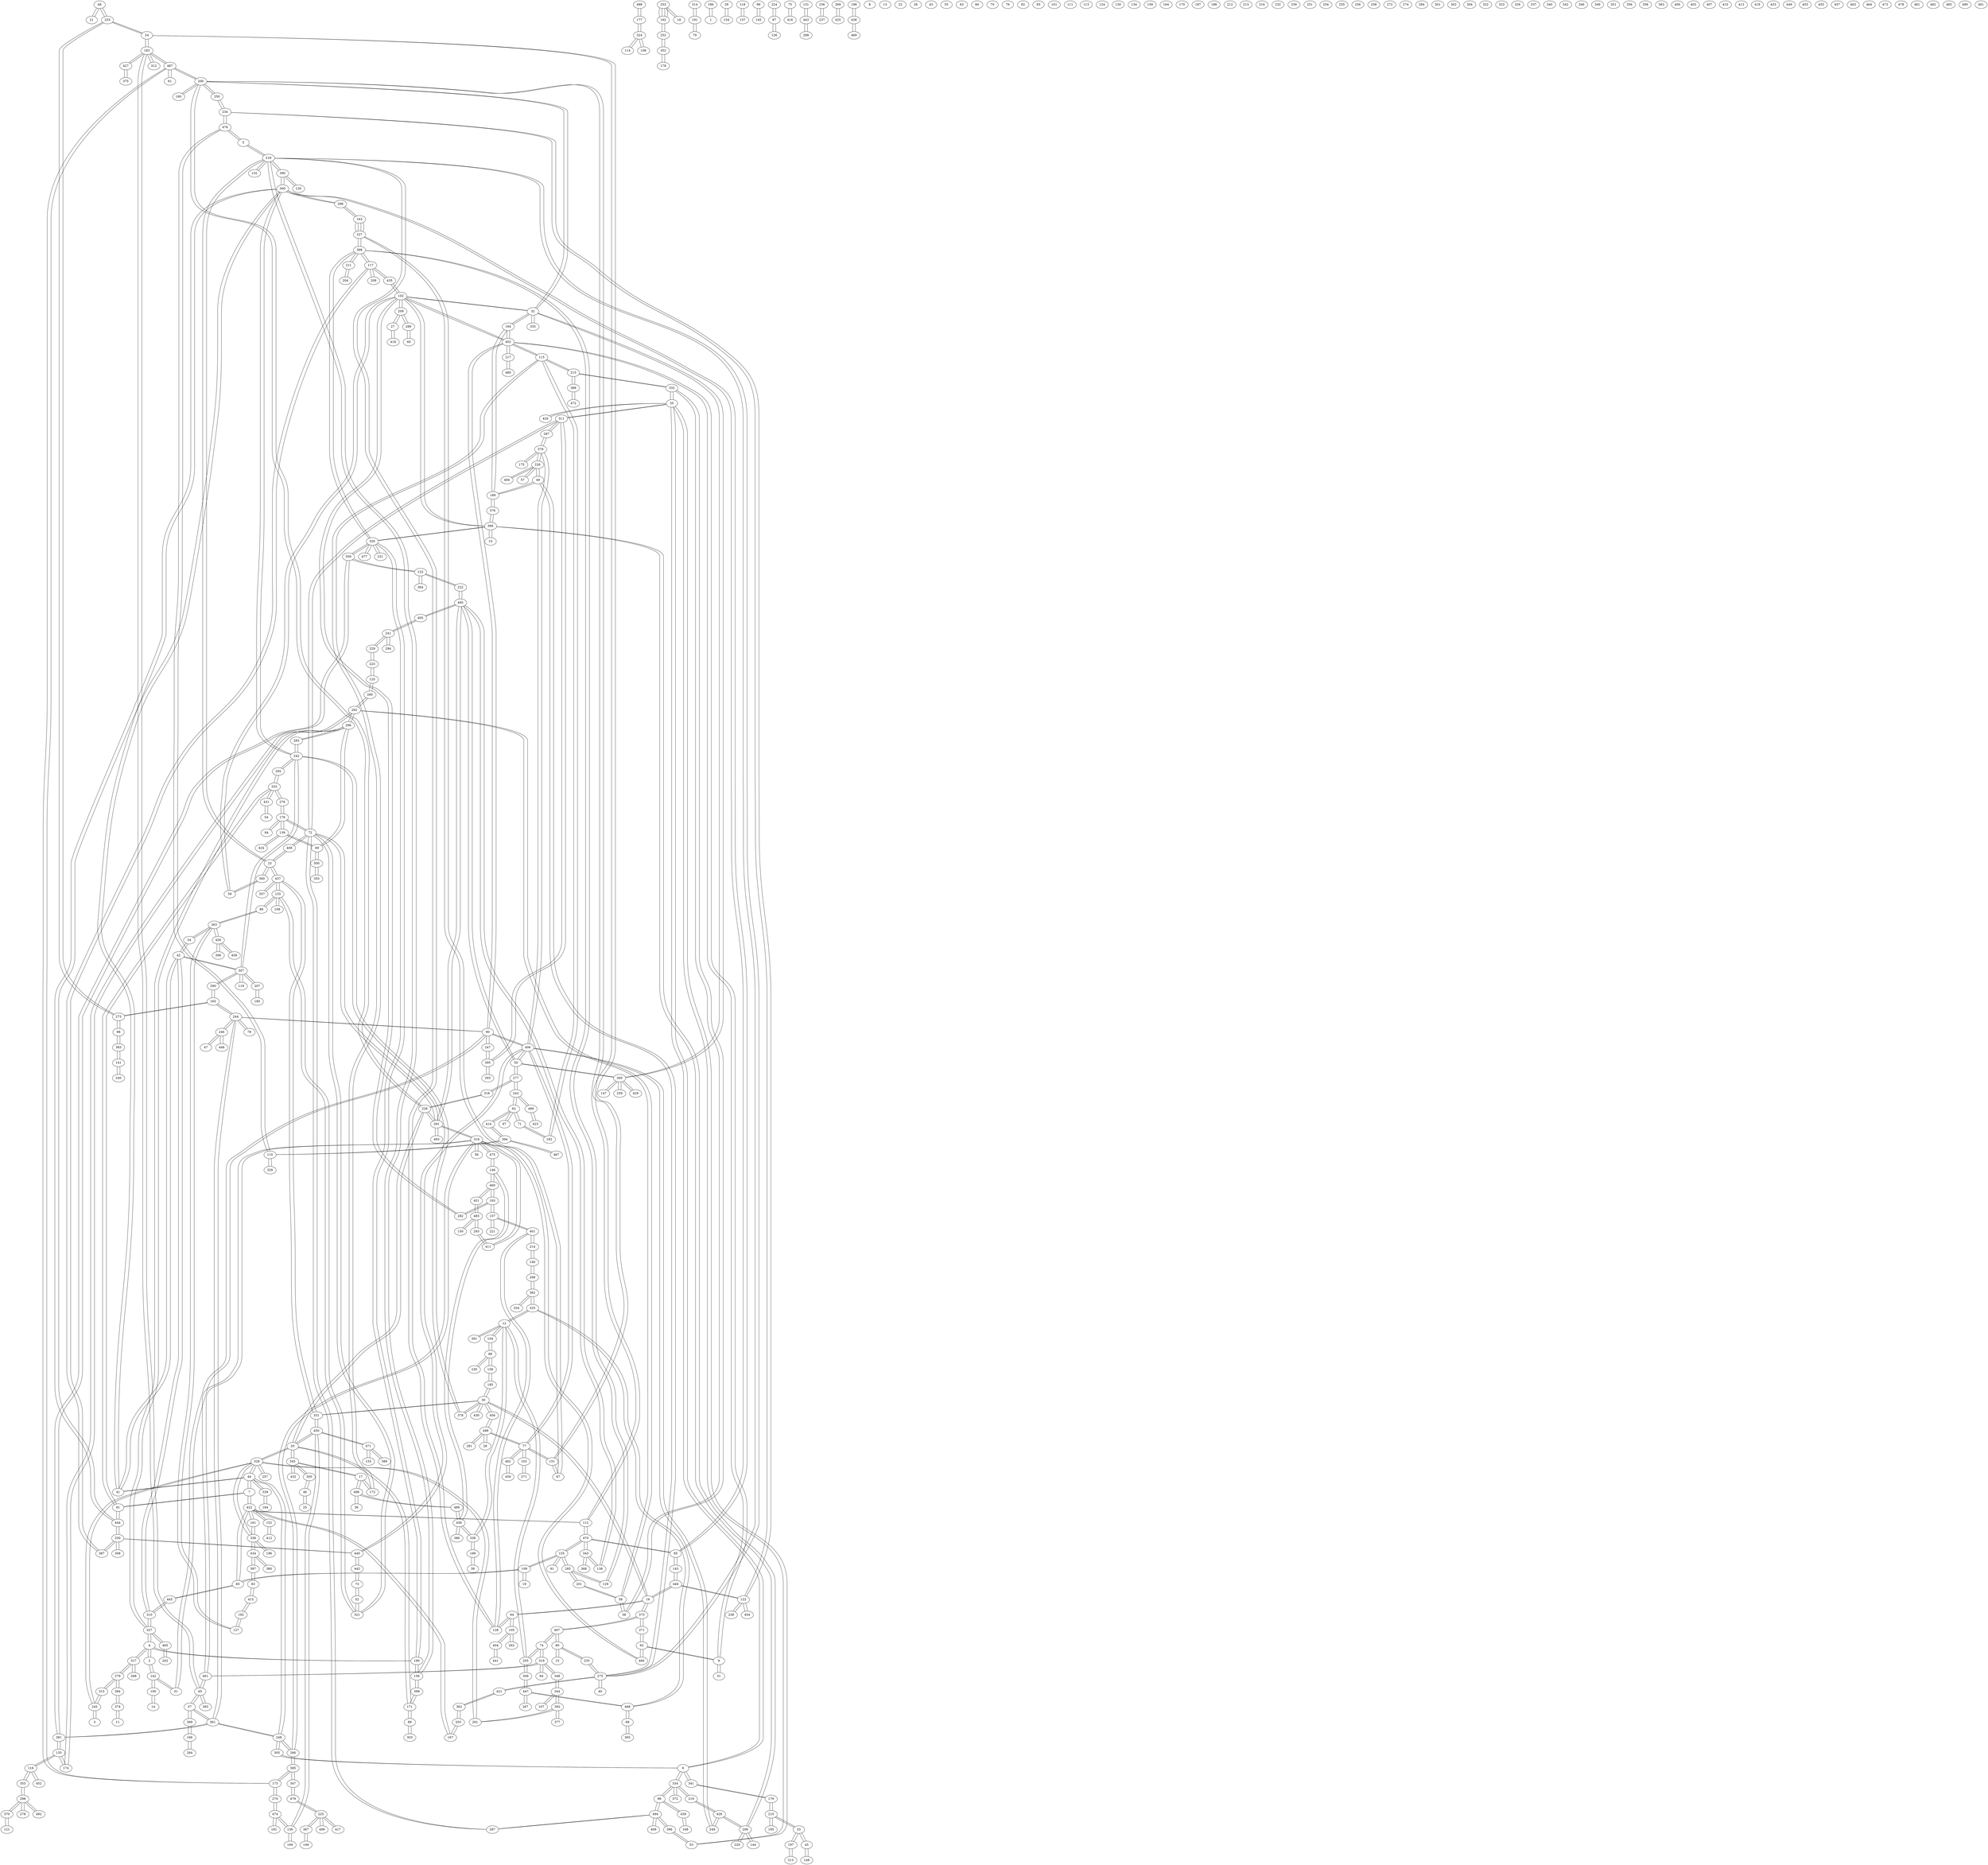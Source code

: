 graph sample {
48 -- 21;
21 -- 48;
390 -- 300;
300 -- 390;
343 -- 470;
470 -- 343;
30 -- 456;
456 -- 30;
242 -- 307;
307 -- 242;
139 -- 176;
176 -- 139;
330 -- 444;
444 -- 330;
165 -- 273;
273 -- 165;
244 -- 78;
78 -- 244;
158 -- 88;
88 -- 158;
200 -- 250;
250 -- 200;
398 -- 117;
117 -- 398;
379 -- 297;
297 -- 379;
317 -- 268;
268 -- 317;
311 -- 72;
72 -- 311;
320 -- 477;
477 -- 320;
122 -- 234;
234 -- 122;
24 -- 183;
183 -- 24;
335 -- 32;
32 -- 335;
215 -- 388;
388 -- 215;
49 -- 189;
189 -- 49;
487 -- 61;
61 -- 487;
406 -- 379;
379 -- 406;
348 -- 319;
319 -- 348;
475 -- 146;
146 -- 475;
141 -- 383;
383 -- 141;
474 -- 181;
181 -- 474;
34 -- 42;
42 -- 34;
37 -- 361;
361 -- 37;
344 -- 392;
392 -- 344;
320 -- 359;
359 -- 320;
387 -- 330;
330 -- 387;
347 -- 479;
479 -- 347;
395 -- 311;
311 -- 395;
209 -- 27;
27 -- 209;
142 -- 51;
51 -- 142;
135 -- 381;
381 -- 135;
487 -- 200;
200 -- 487;
271 -- 103;
103 -- 271;
65 -- 461;
461 -- 65;
115 -- 402;
402 -- 115;
466 -- 92;
92 -- 466;
119 -- 307;
307 -- 119;
429 -- 260;
260 -- 429;
30 -- 185;
185 -- 30;
73 -- 442;
442 -- 73;
262 -- 105;
105 -- 262;
44 -- 339;
339 -- 44;
488 -- 177;
177 -- 488;
53 -- 396;
396 -- 53;
227 -- 163;
163 -- 227;
165 -- 290;
290 -- 165;
20 -- 328;
328 -- 20;
292 -- 296;
296 -- 292;
332 -- 38;
38 -- 332;
91 -- 155;
155 -- 91;
125 -- 223;
223 -- 125;
279 -- 384;
384 -- 279;
241 -- 294;
294 -- 241;
228 -- 318;
318 -- 228;
253 -- 162;
162 -- 253;
317 -- 279;
279 -- 317;
250 -- 234;
234 -- 250;
339 -- 184;
184 -- 339;
115 -- 215;
215 -- 115;
140 -- 214;
214 -- 140;
317 -- 4;
4 -- 317;
201 -- 58;
58 -- 201;
270 -- 173;
173 -- 270;
218 -- 132;
132 -- 218;
370 -- 298;
298 -- 370;
299 -- 382;
382 -- 299;
72 -- 287;
287 -- 72;
171 -- 89;
89 -- 171;
73 -- 52;
52 -- 73;
486 -- 496;
496 -- 486;
398 -- 211;
211 -- 398;
20 -- 345;
345 -- 20;
470 -- 155;
155 -- 470;
468 -- 325;
325 -- 468;
211 -- 204;
204 -- 211;
486 -- 436;
436 -- 486;
105 -- 404;
404 -- 105;
45 -- 148;
148 -- 45;
30 -- 430;
430 -- 30;
16 -- 373;
373 -- 16;
205 -- 12;
12 -- 205;
439 -- 168;
168 -- 439;
210 -- 195;
195 -- 210;
133 -- 437;
437 -- 133;
406 -- 77;
77 -- 406;
423 -- 489;
489 -- 423;
314 -- 191;
191 -- 314;
360 -- 59;
59 -- 360;
316 -- 56;
56 -- 316;
49 -- 275;
275 -- 49;
401 -- 157;
157 -- 401;
143 -- 95;
95 -- 143;
470 -- 95;
95 -- 470;
186 -- 1;
1 -- 186;
300 -- 242;
242 -- 300;
23 -- 360;
360 -- 23;
345 -- 432;
432 -- 345;
163 -- 227;
227 -- 163;
427 -- 375;
375 -- 427;
431 -- 333;
333 -- 431;
367 -- 225;
225 -- 367;
305 -- 6;
6 -- 305;
305 -- 248;
248 -- 305;
379 -- 175;
175 -- 379;
3 -- 245;
245 -- 3;
246 -- 448;
448 -- 246;
103 -- 77;
77 -- 103;
298 -- 492;
492 -- 298;
142 -- 2;
2 -- 142;
451 -- 483;
483 -- 451;
10 -- 366;
366 -- 10;
202 -- 465;
465 -- 202;
273 -- 233;
233 -- 273;
289 -- 60;
60 -- 289;
428 -- 249;
249 -- 428;
328 -- 336;
336 -- 328;
462 -- 459;
459 -- 462;
205 -- 309;
309 -- 205;
17 -- 496;
496 -- 17;
155 -- 285;
285 -- 155;
105 -- 64;
64 -- 105;
173 -- 385;
385 -- 173;
411 -- 316;
316 -- 411;
436 -- 386;
386 -- 436;
169 -- 136;
136 -- 169;
369 -- 37;
37 -- 369;
445 -- 310;
310 -- 445;
397 -- 83;
83 -- 397;
440 -- 406;
406 -- 440;
33 -- 210;
210 -- 33;
67 -- 151;
151 -- 67;
36 -- 496;
496 -- 36;
19 -- 109;
109 -- 19;
46 -- 25;
25 -- 46;
29 -- 154;
154 -- 29;
252 -- 162;
162 -- 252;
275 -- 421;
421 -- 275;
110 -- 394;
394 -- 110;
199 -- 338;
338 -- 199;
129 -- 398;
398 -- 129;
30 -- 378;
378 -- 30;
65 -- 37;
37 -- 65;
135 -- 116;
116 -- 135;
149 -- 367;
367 -- 149;
80 -- 235;
235 -- 80;
316 -- 475;
475 -- 316;
454 -- 122;
122 -- 454;
133 -- 86;
86 -- 133;
207 -- 180;
180 -- 207;
44 -- 41;
41 -- 44;
179 -- 341;
341 -- 179;
112 -- 422;
422 -- 112;
98 -- 383;
383 -- 98;
208 -- 117;
117 -- 208;
287 -- 494;
494 -- 287;
373 -- 371;
371 -- 373;
128 -- 64;
64 -- 128;
123 -- 222;
222 -- 123;
325 -- 12;
12 -- 325;
426 -- 458;
458 -- 426;
476 -- 110;
110 -- 476;
85 -- 422;
422 -- 85;
264 -- 166;
166 -- 264;
387 -- 117;
117 -- 387;
406 -- 249;
249 -- 406;
96 -- 439;
439 -- 96;
12 -- 391;
391 -- 12;
18 -- 253;
253 -- 18;
434 -- 336;
336 -- 434;
327 -- 465;
465 -- 327;
389 -- 471;
471 -- 389;
296 -- 69;
69 -- 296;
166 -- 369;
369 -- 166;
318 -- 277;
277 -- 318;
321 -- 52;
52 -- 321;
343 -- 368;
368 -- 343;
226 -- 379;
379 -- 226;
402 -- 194;
194 -- 402;
12 -- 338;
338 -- 12;
104 -- 88;
88 -- 104;
15 -- 80;
80 -- 15;
192 -- 127;
127 -- 192;
307 -- 290;
290 -- 307;
23 -- 437;
437 -- 23;
118 -- 137;
137 -- 118;
500 -- 355;
355 -- 500;
9 -- 402;
402 -- 9;
243 -- 277;
277 -- 243;
392 -- 377;
377 -- 392;
200 -- 112;
112 -- 200;
67 -- 227;
227 -- 67;
144 -- 206;
206 -- 144;
480 -- 217;
217 -- 480;
336 -- 196;
196 -- 336;
257 -- 328;
328 -- 257;
171 -- 399;
399 -- 171;
58 -- 38;
38 -- 58;
114 -- 324;
324 -- 114;
344 -- 348;
348 -- 344;
495 -- 138;
138 -- 495;
226 -- 49;
49 -- 226;
71 -- 182;
182 -- 71;
497 -- 373;
373 -- 497;
228 -- 200;
200 -- 228;
20 -- 228;
228 -- 20;
320 -- 190;
190 -- 320;
244 -- 90;
90 -- 244;
498 -- 28;
28 -- 498;
422 -- 161;
161 -- 422;
32 -- 102;
102 -- 32;
353 -- 116;
116 -- 353;
72 -- 176;
176 -- 72;
122 -- 238;
238 -- 122;
45 -- 33;
33 -- 45;
372 -- 334;
334 -- 372;
6 -- 341;
341 -- 6;
283 -- 242;
242 -- 283;
320 -- 398;
398 -- 320;
50 -- 406;
406 -- 50;
331 -- 450;
450 -- 331;
319 -- 461;
461 -- 319;
153 -- 471;
471 -- 153;
190 -- 156;
156 -- 190;
280 -- 292;
292 -- 280;
300 -- 95;
95 -- 300;
248 -- 361;
361 -- 248;
209 -- 289;
289 -- 209;
116 -- 452;
452 -- 116;
48 -- 233;
233 -- 48;
447 -- 468;
468 -- 447;
422 -- 167;
167 -- 422;
292 -- 174;
174 -- 292;
142 -- 100;
100 -- 142;
44 -- 248;
248 -- 44;
266 -- 316;
316 -- 266;
282 -- 102;
102 -- 282;
291 -- 493;
493 -- 291;
312 -- 183;
183 -- 312;
222 -- 495;
495 -- 222;
291 -- 495;
495 -- 291;
324 -- 106;
106 -- 324;
99 -- 145;
145 -- 99;
246 -- 47;
47 -- 246;
476 -- 5;
5 -- 476;
446 -- 16;
16 -- 446;
32 -- 260;
260 -- 32;
138 -- 343;
343 -- 138;
20 -- 450;
450 -- 20;
193 -- 460;
460 -- 193;
147 -- 260;
260 -- 147;
224 -- 87;
87 -- 224;
498 -- 456;
456 -- 498;
176 -- 84;
84 -- 176;
291 -- 72;
72 -- 291;
402 -- 102;
102 -- 402;
177 -- 324;
324 -- 177;
404 -- 441;
441 -- 404;
163 -- 286;
286 -- 163;
193 -- 157;
157 -- 193;
281 -- 498;
498 -- 281;
295 -- 333;
333 -- 295;
206 -- 220;
220 -- 206;
444 -- 300;
300 -- 444;
435 -- 102;
102 -- 435;
50 -- 260;
260 -- 50;
7 -- 422;
422 -- 7;
362 -- 203;
203 -- 362;
218 -- 156;
156 -- 218;
494 -- 96;
96 -- 494;
157 -- 221;
221 -- 157;
321 -- 72;
72 -- 321;
460 -- 451;
451 -- 460;
4 -- 190;
190 -- 4;
311 -- 35;
35 -- 311;
98 -- 273;
273 -- 98;
353 -- 298;
298 -- 353;
261 -- 328;
328 -- 261;
50 -- 495;
495 -- 50;
53 -- 35;
35 -- 53;
229 -- 241;
241 -- 229;
381 -- 361;
361 -- 381;
39 -- 199;
199 -- 39;
376 -- 366;
366 -- 376;
444 -- 81;
81 -- 444;
172 -- 17;
17 -- 172;
152 -- 412;
412 -- 152;
327 -- 296;
296 -- 327;
280 -- 125;
125 -- 280;
319 -- 74;
74 -- 319;
129 -- 285;
285 -- 129;
266 -- 248;
248 -- 266;
307 -- 42;
42 -- 307;
225 -- 499;
499 -- 225;
218 -- 128;
128 -- 218;
474 -- 270;
270 -- 474;
120 -- 390;
390 -- 120;
246 -- 244;
244 -- 246;
77 -- 498;
498 -- 77;
266 -- 385;
385 -- 266;
191 -- 79;
79 -- 191;
293 -- 411;
411 -- 293;
68 -- 468;
468 -- 68;
406 -- 90;
90 -- 406;
102 -- 59;
59 -- 102;
189 -- 194;
194 -- 189;
50 -- 277;
277 -- 50;
227 -- 398;
398 -- 227;
311 -- 297;
297 -- 311;
218 -- 390;
390 -- 218;
231 -- 320;
320 -- 231;
450 -- 471;
471 -- 450;
136 -- 474;
474 -- 136;
146 -- 460;
460 -- 146;
306 -- 426;
426 -- 306;
30 -- 16;
16 -- 30;
228 -- 291;
291 -- 228;
446 -- 143;
143 -- 446;
140 -- 299;
299 -- 140;
417 -- 225;
225 -- 417;
300 -- 286;
286 -- 300;
23 -- 408;
408 -- 23;
325 -- 382;
382 -- 325;
347 -- 385;
385 -- 347;
345 -- 350;
350 -- 345;
445 -- 85;
85 -- 445;
405 -- 241;
241 -- 405;
75 -- 416;
416 -- 75;
233 -- 24;
24 -- 233;
415 -- 192;
192 -- 415;
500 -- 69;
69 -- 500;
90 -- 247;
247 -- 90;
313 -- 197;
197 -- 313;
6 -- 35;
35 -- 6;
133 -- 321;
321 -- 133;
27 -- 418;
418 -- 27;
5 -- 218;
218 -- 5;
85 -- 109;
109 -- 85;
131 -- 443;
443 -- 131;
479 -- 225;
225 -- 479;
62 -- 71;
71 -- 62;
376 -- 189;
189 -- 376;
434 -- 380;
380 -- 434;
136 -- 450;
450 -- 136;
81 -- 7;
7 -- 81;
350 -- 46;
46 -- 350;
435 -- 117;
117 -- 435;
7 -- 44;
44 -- 7;
80 -- 497;
497 -- 80;
352 -- 252;
252 -- 352;
86 -- 263;
263 -- 86;
395 -- 247;
247 -- 395;
179 -- 210;
210 -- 179;
139 -- 424;
424 -- 139;
388 -- 472;
472 -- 388;
115 -- 172;
172 -- 115;
205 -- 74;
74 -- 205;
121 -- 370;
370 -- 121;
12 -- 104;
104 -- 12;
261 -- 392;
392 -- 261;
62 -- 97;
97 -- 62;
437 -- 331;
331 -- 437;
436 -- 146;
146 -- 436;
483 -- 293;
293 -- 483;
263 -- 127;
127 -- 263;
354 -- 382;
382 -- 354;
394 -- 414;
414 -- 394;
236 -- 237;
237 -- 236;
267 -- 447;
447 -- 267;
133 -- 108;
108 -- 133;
183 -- 65;
65 -- 183;
487 -- 173;
173 -- 487;
77 -- 462;
462 -- 77;
167 -- 203;
203 -- 167;
81 -- 333;
333 -- 81;
6 -- 334;
334 -- 6;
150 -- 483;
483 -- 150;
276 -- 333;
333 -- 276;
240 -- 141;
141 -- 240;
244 -- 165;
165 -- 244;
4 -- 2;
2 -- 4;
214 -- 401;
401 -- 214;
405 -- 495;
495 -- 405;
69 -- 139;
139 -- 69;
20 -- 171;
171 -- 20;
467 -- 394;
394 -- 467;
200 -- 32;
32 -- 200;
487 -- 183;
183 -- 487;
352 -- 178;
178 -- 352;
291 -- 316;
316 -- 291;
396 -- 494;
494 -- 396;
399 -- 156;
156 -- 399;
96 -- 334;
334 -- 96;
209 -- 102;
102 -- 209;
446 -- 122;
122 -- 446;
226 -- 57;
57 -- 226;
275 -- 218;
218 -- 275;
362 -- 421;
421 -- 362;
371 -- 92;
92 -- 371;
320 -- 366;
366 -- 320;
427 -- 183;
183 -- 427;
366 -- 102;
102 -- 366;
378 -- 242;
242 -- 378;
310 -- 327;
327 -- 310;
243 -- 62;
62 -- 243;
51 -- 90;
90 -- 51;
414 -- 62;
62 -- 414;
234 -- 476;
476 -- 234;
201 -- 285;
285 -- 201;
217 -- 402;
402 -- 217;
206 -- 428;
428 -- 206;
135 -- 174;
174 -- 135;
328 -- 44;
44 -- 328;
431 -- 54;
54 -- 431;
32 -- 194;
194 -- 32;
484 -- 226;
226 -- 484;
434 -- 397;
397 -- 434;
206 -- 366;
366 -- 206;
160 -- 200;
200 -- 160;
151 -- 77;
77 -- 151;
283 -- 296;
296 -- 283;
115 -- 182;
182 -- 115;
74 -- 497;
497 -- 74;
16 -- 64;
64 -- 16;
338 -- 436;
436 -- 338;
298 -- 278;
278 -- 298;
374 -- 11;
11 -- 374;
123 -- 359;
359 -- 123;
218 -- 23;
23 -- 218;
260 -- 259;
259 -- 260;
310 -- 42;
42 -- 310;
253 -- 162;
162 -- 253;
440 -- 330;
330 -- 440;
219 -- 334;
334 -- 219;
402 -- 90;
90 -- 402;
494 -- 409;
409 -- 494;
319 -- 94;
94 -- 319;
100 -- 14;
14 -- 100;
112 -- 470;
470 -- 112;
158 -- 185;
185 -- 158;
364 -- 123;
123 -- 364;
276 -- 176;
176 -- 276;
9 -- 92;
92 -- 9;
288 -- 443;
443 -- 288;
35 -- 420;
420 -- 35;
161 -- 336;
336 -- 161;
437 -- 357;
357 -- 437;
344 -- 107;
107 -- 344;
308 -- 330;
330 -- 308;
65 -- 393;
393 -- 65;
415 -- 83;
83 -- 415;
4 -- 327;
327 -- 4;
151 -- 24;
24 -- 151;
329 -- 110;
110 -- 329;
422 -- 152;
152 -- 422;
35 -- 332;
332 -- 35;
269 -- 425;
425 -- 269;
426 -- 263;
263 -- 426;
229 -- 223;
223 -- 229;
242 -- 295;
295 -- 242;
263 -- 34;
34 -- 263;
331 -- 30;
30 -- 331;
245 -- 328;
328 -- 245;
265 -- 395;
395 -- 265;
303 -- 89;
89 -- 303;
361 -- 244;
244 -- 361;
401 -- 128;
128 -- 401;
245 -- 315;
315 -- 245;
442 -- 440;
440 -- 442;
193 -- 282;
282 -- 193;
87 -- 126;
126 -- 87;
466 -- 316;
316 -- 466;
292 -- 58;
58 -- 292;
235 -- 275;
275 -- 235;
230 -- 88;
88 -- 230;
408 -- 72;
72 -- 408;
300 -- 41;
41 -- 300;
428 -- 219;
219 -- 428;
207 -- 307;
307 -- 207;
461 -- 316;
316 -- 461;
17 -- 345;
345 -- 17;
198 -- 438;
438 -- 198;
40 -- 275;
275 -- 40;
197 -- 33;
33 -- 197;
41 -- 42;
42 -- 41;
438 -- 469;
469 -- 438;
381 -- 359;
359 -- 381;
155 -- 109;
109 -- 155;
243 -- 489;
489 -- 243;
384 -- 374;
374 -- 384;
9 -- 31;
31 -- 9;
215 -- 332;
332 -- 215;
447 -- 309;
309 -- 447;
68 -- 365;
365 -- 68;
315 -- 279;
279 -- 315;
8;
13;
22;
26;
43;
55;
63;
66;
70;
76;
82;
93;
101;
111;
113;
124;
130;
134;
159;
164;
170;
187;
188;
212;
213;
216;
232;
239;
251;
254;
255;
256;
258;
272;
274;
284;
301;
302;
304;
322;
323;
326;
337;
340;
342;
346;
349;
351;
356;
358;
363;
400;
403;
407;
410;
413;
419;
433;
449;
453;
455;
457;
463;
464;
473;
478;
481;
482;
485;
490;
491;
}